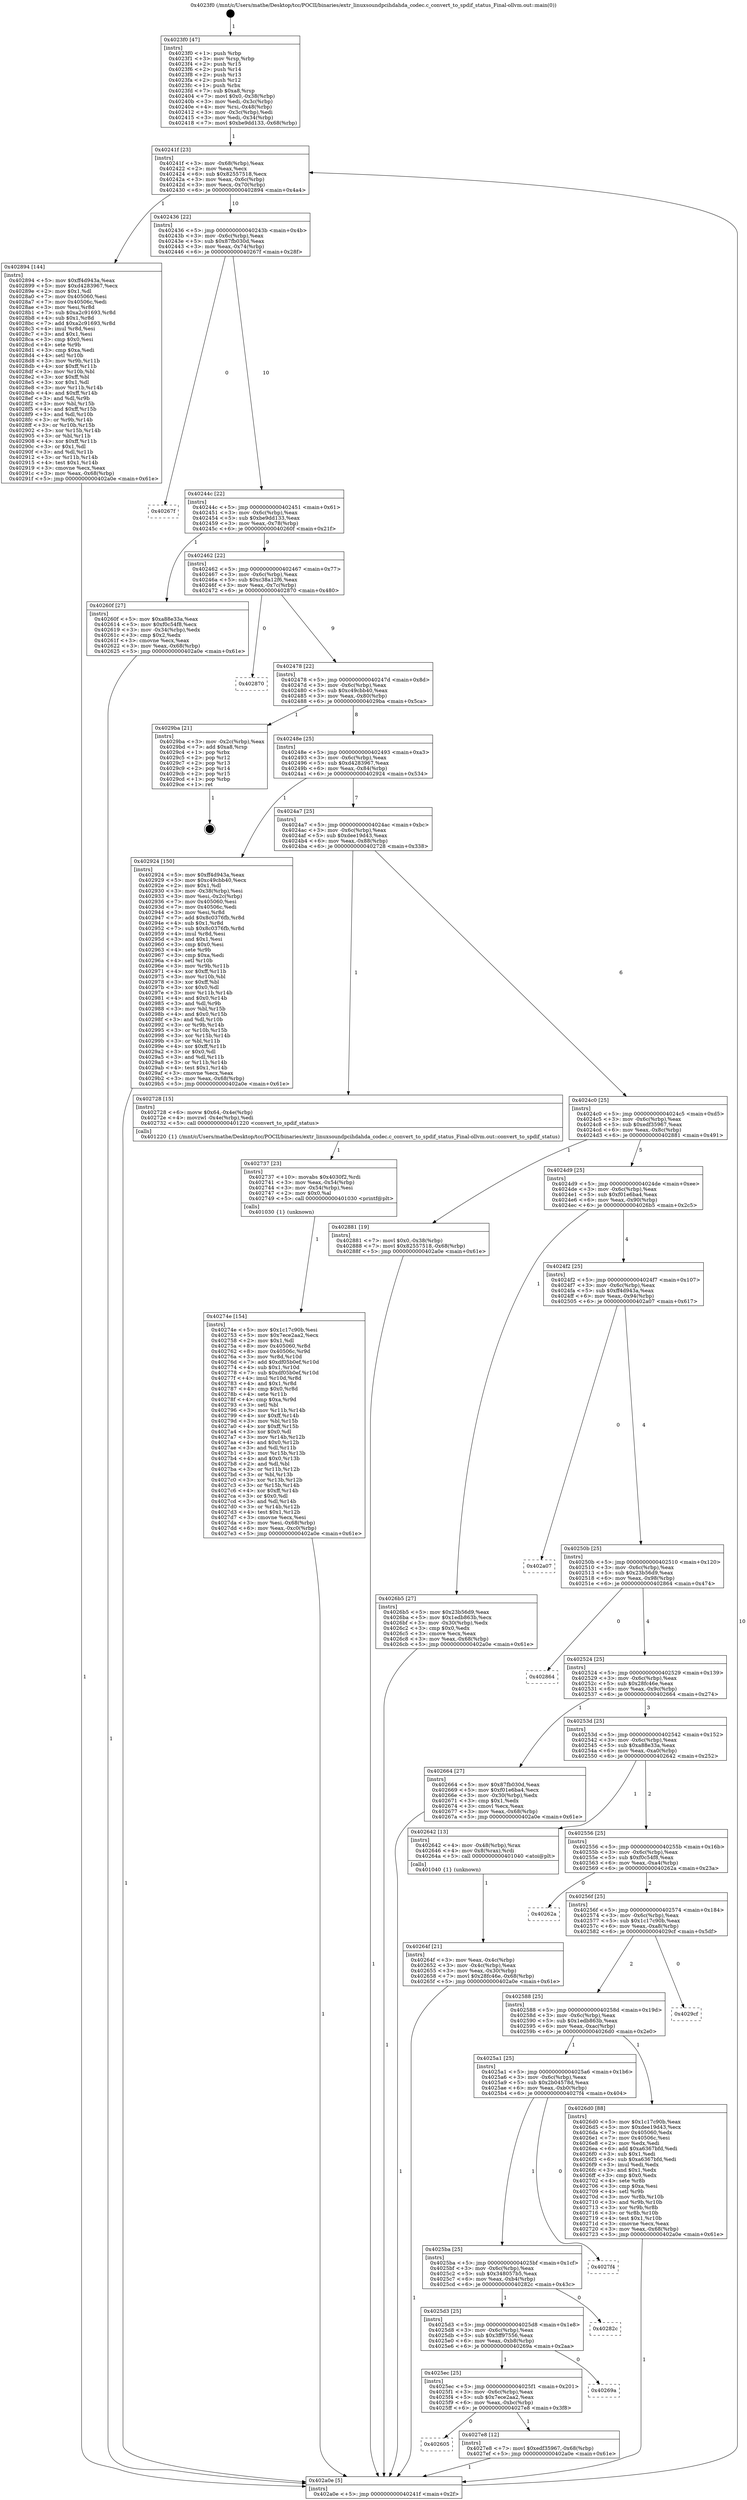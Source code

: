 digraph "0x4023f0" {
  label = "0x4023f0 (/mnt/c/Users/mathe/Desktop/tcc/POCII/binaries/extr_linuxsoundpcihdahda_codec.c_convert_to_spdif_status_Final-ollvm.out::main(0))"
  labelloc = "t"
  node[shape=record]

  Entry [label="",width=0.3,height=0.3,shape=circle,fillcolor=black,style=filled]
  "0x40241f" [label="{
     0x40241f [23]\l
     | [instrs]\l
     &nbsp;&nbsp;0x40241f \<+3\>: mov -0x68(%rbp),%eax\l
     &nbsp;&nbsp;0x402422 \<+2\>: mov %eax,%ecx\l
     &nbsp;&nbsp;0x402424 \<+6\>: sub $0x82557518,%ecx\l
     &nbsp;&nbsp;0x40242a \<+3\>: mov %eax,-0x6c(%rbp)\l
     &nbsp;&nbsp;0x40242d \<+3\>: mov %ecx,-0x70(%rbp)\l
     &nbsp;&nbsp;0x402430 \<+6\>: je 0000000000402894 \<main+0x4a4\>\l
  }"]
  "0x402894" [label="{
     0x402894 [144]\l
     | [instrs]\l
     &nbsp;&nbsp;0x402894 \<+5\>: mov $0xff4d943a,%eax\l
     &nbsp;&nbsp;0x402899 \<+5\>: mov $0xd4283967,%ecx\l
     &nbsp;&nbsp;0x40289e \<+2\>: mov $0x1,%dl\l
     &nbsp;&nbsp;0x4028a0 \<+7\>: mov 0x405060,%esi\l
     &nbsp;&nbsp;0x4028a7 \<+7\>: mov 0x40506c,%edi\l
     &nbsp;&nbsp;0x4028ae \<+3\>: mov %esi,%r8d\l
     &nbsp;&nbsp;0x4028b1 \<+7\>: sub $0xa2c91693,%r8d\l
     &nbsp;&nbsp;0x4028b8 \<+4\>: sub $0x1,%r8d\l
     &nbsp;&nbsp;0x4028bc \<+7\>: add $0xa2c91693,%r8d\l
     &nbsp;&nbsp;0x4028c3 \<+4\>: imul %r8d,%esi\l
     &nbsp;&nbsp;0x4028c7 \<+3\>: and $0x1,%esi\l
     &nbsp;&nbsp;0x4028ca \<+3\>: cmp $0x0,%esi\l
     &nbsp;&nbsp;0x4028cd \<+4\>: sete %r9b\l
     &nbsp;&nbsp;0x4028d1 \<+3\>: cmp $0xa,%edi\l
     &nbsp;&nbsp;0x4028d4 \<+4\>: setl %r10b\l
     &nbsp;&nbsp;0x4028d8 \<+3\>: mov %r9b,%r11b\l
     &nbsp;&nbsp;0x4028db \<+4\>: xor $0xff,%r11b\l
     &nbsp;&nbsp;0x4028df \<+3\>: mov %r10b,%bl\l
     &nbsp;&nbsp;0x4028e2 \<+3\>: xor $0xff,%bl\l
     &nbsp;&nbsp;0x4028e5 \<+3\>: xor $0x1,%dl\l
     &nbsp;&nbsp;0x4028e8 \<+3\>: mov %r11b,%r14b\l
     &nbsp;&nbsp;0x4028eb \<+4\>: and $0xff,%r14b\l
     &nbsp;&nbsp;0x4028ef \<+3\>: and %dl,%r9b\l
     &nbsp;&nbsp;0x4028f2 \<+3\>: mov %bl,%r15b\l
     &nbsp;&nbsp;0x4028f5 \<+4\>: and $0xff,%r15b\l
     &nbsp;&nbsp;0x4028f9 \<+3\>: and %dl,%r10b\l
     &nbsp;&nbsp;0x4028fc \<+3\>: or %r9b,%r14b\l
     &nbsp;&nbsp;0x4028ff \<+3\>: or %r10b,%r15b\l
     &nbsp;&nbsp;0x402902 \<+3\>: xor %r15b,%r14b\l
     &nbsp;&nbsp;0x402905 \<+3\>: or %bl,%r11b\l
     &nbsp;&nbsp;0x402908 \<+4\>: xor $0xff,%r11b\l
     &nbsp;&nbsp;0x40290c \<+3\>: or $0x1,%dl\l
     &nbsp;&nbsp;0x40290f \<+3\>: and %dl,%r11b\l
     &nbsp;&nbsp;0x402912 \<+3\>: or %r11b,%r14b\l
     &nbsp;&nbsp;0x402915 \<+4\>: test $0x1,%r14b\l
     &nbsp;&nbsp;0x402919 \<+3\>: cmovne %ecx,%eax\l
     &nbsp;&nbsp;0x40291c \<+3\>: mov %eax,-0x68(%rbp)\l
     &nbsp;&nbsp;0x40291f \<+5\>: jmp 0000000000402a0e \<main+0x61e\>\l
  }"]
  "0x402436" [label="{
     0x402436 [22]\l
     | [instrs]\l
     &nbsp;&nbsp;0x402436 \<+5\>: jmp 000000000040243b \<main+0x4b\>\l
     &nbsp;&nbsp;0x40243b \<+3\>: mov -0x6c(%rbp),%eax\l
     &nbsp;&nbsp;0x40243e \<+5\>: sub $0x87fb030d,%eax\l
     &nbsp;&nbsp;0x402443 \<+3\>: mov %eax,-0x74(%rbp)\l
     &nbsp;&nbsp;0x402446 \<+6\>: je 000000000040267f \<main+0x28f\>\l
  }"]
  Exit [label="",width=0.3,height=0.3,shape=circle,fillcolor=black,style=filled,peripheries=2]
  "0x40267f" [label="{
     0x40267f\l
  }", style=dashed]
  "0x40244c" [label="{
     0x40244c [22]\l
     | [instrs]\l
     &nbsp;&nbsp;0x40244c \<+5\>: jmp 0000000000402451 \<main+0x61\>\l
     &nbsp;&nbsp;0x402451 \<+3\>: mov -0x6c(%rbp),%eax\l
     &nbsp;&nbsp;0x402454 \<+5\>: sub $0xbe9dd133,%eax\l
     &nbsp;&nbsp;0x402459 \<+3\>: mov %eax,-0x78(%rbp)\l
     &nbsp;&nbsp;0x40245c \<+6\>: je 000000000040260f \<main+0x21f\>\l
  }"]
  "0x402605" [label="{
     0x402605\l
  }", style=dashed]
  "0x40260f" [label="{
     0x40260f [27]\l
     | [instrs]\l
     &nbsp;&nbsp;0x40260f \<+5\>: mov $0xa88e33a,%eax\l
     &nbsp;&nbsp;0x402614 \<+5\>: mov $0xf0c54f8,%ecx\l
     &nbsp;&nbsp;0x402619 \<+3\>: mov -0x34(%rbp),%edx\l
     &nbsp;&nbsp;0x40261c \<+3\>: cmp $0x2,%edx\l
     &nbsp;&nbsp;0x40261f \<+3\>: cmovne %ecx,%eax\l
     &nbsp;&nbsp;0x402622 \<+3\>: mov %eax,-0x68(%rbp)\l
     &nbsp;&nbsp;0x402625 \<+5\>: jmp 0000000000402a0e \<main+0x61e\>\l
  }"]
  "0x402462" [label="{
     0x402462 [22]\l
     | [instrs]\l
     &nbsp;&nbsp;0x402462 \<+5\>: jmp 0000000000402467 \<main+0x77\>\l
     &nbsp;&nbsp;0x402467 \<+3\>: mov -0x6c(%rbp),%eax\l
     &nbsp;&nbsp;0x40246a \<+5\>: sub $0xc38a12f6,%eax\l
     &nbsp;&nbsp;0x40246f \<+3\>: mov %eax,-0x7c(%rbp)\l
     &nbsp;&nbsp;0x402472 \<+6\>: je 0000000000402870 \<main+0x480\>\l
  }"]
  "0x402a0e" [label="{
     0x402a0e [5]\l
     | [instrs]\l
     &nbsp;&nbsp;0x402a0e \<+5\>: jmp 000000000040241f \<main+0x2f\>\l
  }"]
  "0x4023f0" [label="{
     0x4023f0 [47]\l
     | [instrs]\l
     &nbsp;&nbsp;0x4023f0 \<+1\>: push %rbp\l
     &nbsp;&nbsp;0x4023f1 \<+3\>: mov %rsp,%rbp\l
     &nbsp;&nbsp;0x4023f4 \<+2\>: push %r15\l
     &nbsp;&nbsp;0x4023f6 \<+2\>: push %r14\l
     &nbsp;&nbsp;0x4023f8 \<+2\>: push %r13\l
     &nbsp;&nbsp;0x4023fa \<+2\>: push %r12\l
     &nbsp;&nbsp;0x4023fc \<+1\>: push %rbx\l
     &nbsp;&nbsp;0x4023fd \<+7\>: sub $0xa8,%rsp\l
     &nbsp;&nbsp;0x402404 \<+7\>: movl $0x0,-0x38(%rbp)\l
     &nbsp;&nbsp;0x40240b \<+3\>: mov %edi,-0x3c(%rbp)\l
     &nbsp;&nbsp;0x40240e \<+4\>: mov %rsi,-0x48(%rbp)\l
     &nbsp;&nbsp;0x402412 \<+3\>: mov -0x3c(%rbp),%edi\l
     &nbsp;&nbsp;0x402415 \<+3\>: mov %edi,-0x34(%rbp)\l
     &nbsp;&nbsp;0x402418 \<+7\>: movl $0xbe9dd133,-0x68(%rbp)\l
  }"]
  "0x4027e8" [label="{
     0x4027e8 [12]\l
     | [instrs]\l
     &nbsp;&nbsp;0x4027e8 \<+7\>: movl $0xedf35967,-0x68(%rbp)\l
     &nbsp;&nbsp;0x4027ef \<+5\>: jmp 0000000000402a0e \<main+0x61e\>\l
  }"]
  "0x402870" [label="{
     0x402870\l
  }", style=dashed]
  "0x402478" [label="{
     0x402478 [22]\l
     | [instrs]\l
     &nbsp;&nbsp;0x402478 \<+5\>: jmp 000000000040247d \<main+0x8d\>\l
     &nbsp;&nbsp;0x40247d \<+3\>: mov -0x6c(%rbp),%eax\l
     &nbsp;&nbsp;0x402480 \<+5\>: sub $0xc49cbb40,%eax\l
     &nbsp;&nbsp;0x402485 \<+3\>: mov %eax,-0x80(%rbp)\l
     &nbsp;&nbsp;0x402488 \<+6\>: je 00000000004029ba \<main+0x5ca\>\l
  }"]
  "0x4025ec" [label="{
     0x4025ec [25]\l
     | [instrs]\l
     &nbsp;&nbsp;0x4025ec \<+5\>: jmp 00000000004025f1 \<main+0x201\>\l
     &nbsp;&nbsp;0x4025f1 \<+3\>: mov -0x6c(%rbp),%eax\l
     &nbsp;&nbsp;0x4025f4 \<+5\>: sub $0x7ece2aa2,%eax\l
     &nbsp;&nbsp;0x4025f9 \<+6\>: mov %eax,-0xbc(%rbp)\l
     &nbsp;&nbsp;0x4025ff \<+6\>: je 00000000004027e8 \<main+0x3f8\>\l
  }"]
  "0x4029ba" [label="{
     0x4029ba [21]\l
     | [instrs]\l
     &nbsp;&nbsp;0x4029ba \<+3\>: mov -0x2c(%rbp),%eax\l
     &nbsp;&nbsp;0x4029bd \<+7\>: add $0xa8,%rsp\l
     &nbsp;&nbsp;0x4029c4 \<+1\>: pop %rbx\l
     &nbsp;&nbsp;0x4029c5 \<+2\>: pop %r12\l
     &nbsp;&nbsp;0x4029c7 \<+2\>: pop %r13\l
     &nbsp;&nbsp;0x4029c9 \<+2\>: pop %r14\l
     &nbsp;&nbsp;0x4029cb \<+2\>: pop %r15\l
     &nbsp;&nbsp;0x4029cd \<+1\>: pop %rbp\l
     &nbsp;&nbsp;0x4029ce \<+1\>: ret\l
  }"]
  "0x40248e" [label="{
     0x40248e [25]\l
     | [instrs]\l
     &nbsp;&nbsp;0x40248e \<+5\>: jmp 0000000000402493 \<main+0xa3\>\l
     &nbsp;&nbsp;0x402493 \<+3\>: mov -0x6c(%rbp),%eax\l
     &nbsp;&nbsp;0x402496 \<+5\>: sub $0xd4283967,%eax\l
     &nbsp;&nbsp;0x40249b \<+6\>: mov %eax,-0x84(%rbp)\l
     &nbsp;&nbsp;0x4024a1 \<+6\>: je 0000000000402924 \<main+0x534\>\l
  }"]
  "0x40269a" [label="{
     0x40269a\l
  }", style=dashed]
  "0x402924" [label="{
     0x402924 [150]\l
     | [instrs]\l
     &nbsp;&nbsp;0x402924 \<+5\>: mov $0xff4d943a,%eax\l
     &nbsp;&nbsp;0x402929 \<+5\>: mov $0xc49cbb40,%ecx\l
     &nbsp;&nbsp;0x40292e \<+2\>: mov $0x1,%dl\l
     &nbsp;&nbsp;0x402930 \<+3\>: mov -0x38(%rbp),%esi\l
     &nbsp;&nbsp;0x402933 \<+3\>: mov %esi,-0x2c(%rbp)\l
     &nbsp;&nbsp;0x402936 \<+7\>: mov 0x405060,%esi\l
     &nbsp;&nbsp;0x40293d \<+7\>: mov 0x40506c,%edi\l
     &nbsp;&nbsp;0x402944 \<+3\>: mov %esi,%r8d\l
     &nbsp;&nbsp;0x402947 \<+7\>: add $0x8c0376fb,%r8d\l
     &nbsp;&nbsp;0x40294e \<+4\>: sub $0x1,%r8d\l
     &nbsp;&nbsp;0x402952 \<+7\>: sub $0x8c0376fb,%r8d\l
     &nbsp;&nbsp;0x402959 \<+4\>: imul %r8d,%esi\l
     &nbsp;&nbsp;0x40295d \<+3\>: and $0x1,%esi\l
     &nbsp;&nbsp;0x402960 \<+3\>: cmp $0x0,%esi\l
     &nbsp;&nbsp;0x402963 \<+4\>: sete %r9b\l
     &nbsp;&nbsp;0x402967 \<+3\>: cmp $0xa,%edi\l
     &nbsp;&nbsp;0x40296a \<+4\>: setl %r10b\l
     &nbsp;&nbsp;0x40296e \<+3\>: mov %r9b,%r11b\l
     &nbsp;&nbsp;0x402971 \<+4\>: xor $0xff,%r11b\l
     &nbsp;&nbsp;0x402975 \<+3\>: mov %r10b,%bl\l
     &nbsp;&nbsp;0x402978 \<+3\>: xor $0xff,%bl\l
     &nbsp;&nbsp;0x40297b \<+3\>: xor $0x0,%dl\l
     &nbsp;&nbsp;0x40297e \<+3\>: mov %r11b,%r14b\l
     &nbsp;&nbsp;0x402981 \<+4\>: and $0x0,%r14b\l
     &nbsp;&nbsp;0x402985 \<+3\>: and %dl,%r9b\l
     &nbsp;&nbsp;0x402988 \<+3\>: mov %bl,%r15b\l
     &nbsp;&nbsp;0x40298b \<+4\>: and $0x0,%r15b\l
     &nbsp;&nbsp;0x40298f \<+3\>: and %dl,%r10b\l
     &nbsp;&nbsp;0x402992 \<+3\>: or %r9b,%r14b\l
     &nbsp;&nbsp;0x402995 \<+3\>: or %r10b,%r15b\l
     &nbsp;&nbsp;0x402998 \<+3\>: xor %r15b,%r14b\l
     &nbsp;&nbsp;0x40299b \<+3\>: or %bl,%r11b\l
     &nbsp;&nbsp;0x40299e \<+4\>: xor $0xff,%r11b\l
     &nbsp;&nbsp;0x4029a2 \<+3\>: or $0x0,%dl\l
     &nbsp;&nbsp;0x4029a5 \<+3\>: and %dl,%r11b\l
     &nbsp;&nbsp;0x4029a8 \<+3\>: or %r11b,%r14b\l
     &nbsp;&nbsp;0x4029ab \<+4\>: test $0x1,%r14b\l
     &nbsp;&nbsp;0x4029af \<+3\>: cmovne %ecx,%eax\l
     &nbsp;&nbsp;0x4029b2 \<+3\>: mov %eax,-0x68(%rbp)\l
     &nbsp;&nbsp;0x4029b5 \<+5\>: jmp 0000000000402a0e \<main+0x61e\>\l
  }"]
  "0x4024a7" [label="{
     0x4024a7 [25]\l
     | [instrs]\l
     &nbsp;&nbsp;0x4024a7 \<+5\>: jmp 00000000004024ac \<main+0xbc\>\l
     &nbsp;&nbsp;0x4024ac \<+3\>: mov -0x6c(%rbp),%eax\l
     &nbsp;&nbsp;0x4024af \<+5\>: sub $0xdee19d43,%eax\l
     &nbsp;&nbsp;0x4024b4 \<+6\>: mov %eax,-0x88(%rbp)\l
     &nbsp;&nbsp;0x4024ba \<+6\>: je 0000000000402728 \<main+0x338\>\l
  }"]
  "0x4025d3" [label="{
     0x4025d3 [25]\l
     | [instrs]\l
     &nbsp;&nbsp;0x4025d3 \<+5\>: jmp 00000000004025d8 \<main+0x1e8\>\l
     &nbsp;&nbsp;0x4025d8 \<+3\>: mov -0x6c(%rbp),%eax\l
     &nbsp;&nbsp;0x4025db \<+5\>: sub $0x3ff97556,%eax\l
     &nbsp;&nbsp;0x4025e0 \<+6\>: mov %eax,-0xb8(%rbp)\l
     &nbsp;&nbsp;0x4025e6 \<+6\>: je 000000000040269a \<main+0x2aa\>\l
  }"]
  "0x402728" [label="{
     0x402728 [15]\l
     | [instrs]\l
     &nbsp;&nbsp;0x402728 \<+6\>: movw $0x64,-0x4e(%rbp)\l
     &nbsp;&nbsp;0x40272e \<+4\>: movzwl -0x4e(%rbp),%edi\l
     &nbsp;&nbsp;0x402732 \<+5\>: call 0000000000401220 \<convert_to_spdif_status\>\l
     | [calls]\l
     &nbsp;&nbsp;0x401220 \{1\} (/mnt/c/Users/mathe/Desktop/tcc/POCII/binaries/extr_linuxsoundpcihdahda_codec.c_convert_to_spdif_status_Final-ollvm.out::convert_to_spdif_status)\l
  }"]
  "0x4024c0" [label="{
     0x4024c0 [25]\l
     | [instrs]\l
     &nbsp;&nbsp;0x4024c0 \<+5\>: jmp 00000000004024c5 \<main+0xd5\>\l
     &nbsp;&nbsp;0x4024c5 \<+3\>: mov -0x6c(%rbp),%eax\l
     &nbsp;&nbsp;0x4024c8 \<+5\>: sub $0xedf35967,%eax\l
     &nbsp;&nbsp;0x4024cd \<+6\>: mov %eax,-0x8c(%rbp)\l
     &nbsp;&nbsp;0x4024d3 \<+6\>: je 0000000000402881 \<main+0x491\>\l
  }"]
  "0x40282c" [label="{
     0x40282c\l
  }", style=dashed]
  "0x402881" [label="{
     0x402881 [19]\l
     | [instrs]\l
     &nbsp;&nbsp;0x402881 \<+7\>: movl $0x0,-0x38(%rbp)\l
     &nbsp;&nbsp;0x402888 \<+7\>: movl $0x82557518,-0x68(%rbp)\l
     &nbsp;&nbsp;0x40288f \<+5\>: jmp 0000000000402a0e \<main+0x61e\>\l
  }"]
  "0x4024d9" [label="{
     0x4024d9 [25]\l
     | [instrs]\l
     &nbsp;&nbsp;0x4024d9 \<+5\>: jmp 00000000004024de \<main+0xee\>\l
     &nbsp;&nbsp;0x4024de \<+3\>: mov -0x6c(%rbp),%eax\l
     &nbsp;&nbsp;0x4024e1 \<+5\>: sub $0xf01e6ba4,%eax\l
     &nbsp;&nbsp;0x4024e6 \<+6\>: mov %eax,-0x90(%rbp)\l
     &nbsp;&nbsp;0x4024ec \<+6\>: je 00000000004026b5 \<main+0x2c5\>\l
  }"]
  "0x4025ba" [label="{
     0x4025ba [25]\l
     | [instrs]\l
     &nbsp;&nbsp;0x4025ba \<+5\>: jmp 00000000004025bf \<main+0x1cf\>\l
     &nbsp;&nbsp;0x4025bf \<+3\>: mov -0x6c(%rbp),%eax\l
     &nbsp;&nbsp;0x4025c2 \<+5\>: sub $0x348057b5,%eax\l
     &nbsp;&nbsp;0x4025c7 \<+6\>: mov %eax,-0xb4(%rbp)\l
     &nbsp;&nbsp;0x4025cd \<+6\>: je 000000000040282c \<main+0x43c\>\l
  }"]
  "0x4026b5" [label="{
     0x4026b5 [27]\l
     | [instrs]\l
     &nbsp;&nbsp;0x4026b5 \<+5\>: mov $0x23b56d9,%eax\l
     &nbsp;&nbsp;0x4026ba \<+5\>: mov $0x1edb863b,%ecx\l
     &nbsp;&nbsp;0x4026bf \<+3\>: mov -0x30(%rbp),%edx\l
     &nbsp;&nbsp;0x4026c2 \<+3\>: cmp $0x0,%edx\l
     &nbsp;&nbsp;0x4026c5 \<+3\>: cmove %ecx,%eax\l
     &nbsp;&nbsp;0x4026c8 \<+3\>: mov %eax,-0x68(%rbp)\l
     &nbsp;&nbsp;0x4026cb \<+5\>: jmp 0000000000402a0e \<main+0x61e\>\l
  }"]
  "0x4024f2" [label="{
     0x4024f2 [25]\l
     | [instrs]\l
     &nbsp;&nbsp;0x4024f2 \<+5\>: jmp 00000000004024f7 \<main+0x107\>\l
     &nbsp;&nbsp;0x4024f7 \<+3\>: mov -0x6c(%rbp),%eax\l
     &nbsp;&nbsp;0x4024fa \<+5\>: sub $0xff4d943a,%eax\l
     &nbsp;&nbsp;0x4024ff \<+6\>: mov %eax,-0x94(%rbp)\l
     &nbsp;&nbsp;0x402505 \<+6\>: je 0000000000402a07 \<main+0x617\>\l
  }"]
  "0x4027f4" [label="{
     0x4027f4\l
  }", style=dashed]
  "0x402a07" [label="{
     0x402a07\l
  }", style=dashed]
  "0x40250b" [label="{
     0x40250b [25]\l
     | [instrs]\l
     &nbsp;&nbsp;0x40250b \<+5\>: jmp 0000000000402510 \<main+0x120\>\l
     &nbsp;&nbsp;0x402510 \<+3\>: mov -0x6c(%rbp),%eax\l
     &nbsp;&nbsp;0x402513 \<+5\>: sub $0x23b56d9,%eax\l
     &nbsp;&nbsp;0x402518 \<+6\>: mov %eax,-0x98(%rbp)\l
     &nbsp;&nbsp;0x40251e \<+6\>: je 0000000000402864 \<main+0x474\>\l
  }"]
  "0x40274e" [label="{
     0x40274e [154]\l
     | [instrs]\l
     &nbsp;&nbsp;0x40274e \<+5\>: mov $0x1c17c90b,%esi\l
     &nbsp;&nbsp;0x402753 \<+5\>: mov $0x7ece2aa2,%ecx\l
     &nbsp;&nbsp;0x402758 \<+2\>: mov $0x1,%dl\l
     &nbsp;&nbsp;0x40275a \<+8\>: mov 0x405060,%r8d\l
     &nbsp;&nbsp;0x402762 \<+8\>: mov 0x40506c,%r9d\l
     &nbsp;&nbsp;0x40276a \<+3\>: mov %r8d,%r10d\l
     &nbsp;&nbsp;0x40276d \<+7\>: add $0xdf05b0ef,%r10d\l
     &nbsp;&nbsp;0x402774 \<+4\>: sub $0x1,%r10d\l
     &nbsp;&nbsp;0x402778 \<+7\>: sub $0xdf05b0ef,%r10d\l
     &nbsp;&nbsp;0x40277f \<+4\>: imul %r10d,%r8d\l
     &nbsp;&nbsp;0x402783 \<+4\>: and $0x1,%r8d\l
     &nbsp;&nbsp;0x402787 \<+4\>: cmp $0x0,%r8d\l
     &nbsp;&nbsp;0x40278b \<+4\>: sete %r11b\l
     &nbsp;&nbsp;0x40278f \<+4\>: cmp $0xa,%r9d\l
     &nbsp;&nbsp;0x402793 \<+3\>: setl %bl\l
     &nbsp;&nbsp;0x402796 \<+3\>: mov %r11b,%r14b\l
     &nbsp;&nbsp;0x402799 \<+4\>: xor $0xff,%r14b\l
     &nbsp;&nbsp;0x40279d \<+3\>: mov %bl,%r15b\l
     &nbsp;&nbsp;0x4027a0 \<+4\>: xor $0xff,%r15b\l
     &nbsp;&nbsp;0x4027a4 \<+3\>: xor $0x0,%dl\l
     &nbsp;&nbsp;0x4027a7 \<+3\>: mov %r14b,%r12b\l
     &nbsp;&nbsp;0x4027aa \<+4\>: and $0x0,%r12b\l
     &nbsp;&nbsp;0x4027ae \<+3\>: and %dl,%r11b\l
     &nbsp;&nbsp;0x4027b1 \<+3\>: mov %r15b,%r13b\l
     &nbsp;&nbsp;0x4027b4 \<+4\>: and $0x0,%r13b\l
     &nbsp;&nbsp;0x4027b8 \<+2\>: and %dl,%bl\l
     &nbsp;&nbsp;0x4027ba \<+3\>: or %r11b,%r12b\l
     &nbsp;&nbsp;0x4027bd \<+3\>: or %bl,%r13b\l
     &nbsp;&nbsp;0x4027c0 \<+3\>: xor %r13b,%r12b\l
     &nbsp;&nbsp;0x4027c3 \<+3\>: or %r15b,%r14b\l
     &nbsp;&nbsp;0x4027c6 \<+4\>: xor $0xff,%r14b\l
     &nbsp;&nbsp;0x4027ca \<+3\>: or $0x0,%dl\l
     &nbsp;&nbsp;0x4027cd \<+3\>: and %dl,%r14b\l
     &nbsp;&nbsp;0x4027d0 \<+3\>: or %r14b,%r12b\l
     &nbsp;&nbsp;0x4027d3 \<+4\>: test $0x1,%r12b\l
     &nbsp;&nbsp;0x4027d7 \<+3\>: cmovne %ecx,%esi\l
     &nbsp;&nbsp;0x4027da \<+3\>: mov %esi,-0x68(%rbp)\l
     &nbsp;&nbsp;0x4027dd \<+6\>: mov %eax,-0xc0(%rbp)\l
     &nbsp;&nbsp;0x4027e3 \<+5\>: jmp 0000000000402a0e \<main+0x61e\>\l
  }"]
  "0x402864" [label="{
     0x402864\l
  }", style=dashed]
  "0x402524" [label="{
     0x402524 [25]\l
     | [instrs]\l
     &nbsp;&nbsp;0x402524 \<+5\>: jmp 0000000000402529 \<main+0x139\>\l
     &nbsp;&nbsp;0x402529 \<+3\>: mov -0x6c(%rbp),%eax\l
     &nbsp;&nbsp;0x40252c \<+5\>: sub $0x28fc46e,%eax\l
     &nbsp;&nbsp;0x402531 \<+6\>: mov %eax,-0x9c(%rbp)\l
     &nbsp;&nbsp;0x402537 \<+6\>: je 0000000000402664 \<main+0x274\>\l
  }"]
  "0x402737" [label="{
     0x402737 [23]\l
     | [instrs]\l
     &nbsp;&nbsp;0x402737 \<+10\>: movabs $0x4030f2,%rdi\l
     &nbsp;&nbsp;0x402741 \<+3\>: mov %eax,-0x54(%rbp)\l
     &nbsp;&nbsp;0x402744 \<+3\>: mov -0x54(%rbp),%esi\l
     &nbsp;&nbsp;0x402747 \<+2\>: mov $0x0,%al\l
     &nbsp;&nbsp;0x402749 \<+5\>: call 0000000000401030 \<printf@plt\>\l
     | [calls]\l
     &nbsp;&nbsp;0x401030 \{1\} (unknown)\l
  }"]
  "0x402664" [label="{
     0x402664 [27]\l
     | [instrs]\l
     &nbsp;&nbsp;0x402664 \<+5\>: mov $0x87fb030d,%eax\l
     &nbsp;&nbsp;0x402669 \<+5\>: mov $0xf01e6ba4,%ecx\l
     &nbsp;&nbsp;0x40266e \<+3\>: mov -0x30(%rbp),%edx\l
     &nbsp;&nbsp;0x402671 \<+3\>: cmp $0x1,%edx\l
     &nbsp;&nbsp;0x402674 \<+3\>: cmovl %ecx,%eax\l
     &nbsp;&nbsp;0x402677 \<+3\>: mov %eax,-0x68(%rbp)\l
     &nbsp;&nbsp;0x40267a \<+5\>: jmp 0000000000402a0e \<main+0x61e\>\l
  }"]
  "0x40253d" [label="{
     0x40253d [25]\l
     | [instrs]\l
     &nbsp;&nbsp;0x40253d \<+5\>: jmp 0000000000402542 \<main+0x152\>\l
     &nbsp;&nbsp;0x402542 \<+3\>: mov -0x6c(%rbp),%eax\l
     &nbsp;&nbsp;0x402545 \<+5\>: sub $0xa88e33a,%eax\l
     &nbsp;&nbsp;0x40254a \<+6\>: mov %eax,-0xa0(%rbp)\l
     &nbsp;&nbsp;0x402550 \<+6\>: je 0000000000402642 \<main+0x252\>\l
  }"]
  "0x4025a1" [label="{
     0x4025a1 [25]\l
     | [instrs]\l
     &nbsp;&nbsp;0x4025a1 \<+5\>: jmp 00000000004025a6 \<main+0x1b6\>\l
     &nbsp;&nbsp;0x4025a6 \<+3\>: mov -0x6c(%rbp),%eax\l
     &nbsp;&nbsp;0x4025a9 \<+5\>: sub $0x2b04578d,%eax\l
     &nbsp;&nbsp;0x4025ae \<+6\>: mov %eax,-0xb0(%rbp)\l
     &nbsp;&nbsp;0x4025b4 \<+6\>: je 00000000004027f4 \<main+0x404\>\l
  }"]
  "0x402642" [label="{
     0x402642 [13]\l
     | [instrs]\l
     &nbsp;&nbsp;0x402642 \<+4\>: mov -0x48(%rbp),%rax\l
     &nbsp;&nbsp;0x402646 \<+4\>: mov 0x8(%rax),%rdi\l
     &nbsp;&nbsp;0x40264a \<+5\>: call 0000000000401040 \<atoi@plt\>\l
     | [calls]\l
     &nbsp;&nbsp;0x401040 \{1\} (unknown)\l
  }"]
  "0x402556" [label="{
     0x402556 [25]\l
     | [instrs]\l
     &nbsp;&nbsp;0x402556 \<+5\>: jmp 000000000040255b \<main+0x16b\>\l
     &nbsp;&nbsp;0x40255b \<+3\>: mov -0x6c(%rbp),%eax\l
     &nbsp;&nbsp;0x40255e \<+5\>: sub $0xf0c54f8,%eax\l
     &nbsp;&nbsp;0x402563 \<+6\>: mov %eax,-0xa4(%rbp)\l
     &nbsp;&nbsp;0x402569 \<+6\>: je 000000000040262a \<main+0x23a\>\l
  }"]
  "0x40264f" [label="{
     0x40264f [21]\l
     | [instrs]\l
     &nbsp;&nbsp;0x40264f \<+3\>: mov %eax,-0x4c(%rbp)\l
     &nbsp;&nbsp;0x402652 \<+3\>: mov -0x4c(%rbp),%eax\l
     &nbsp;&nbsp;0x402655 \<+3\>: mov %eax,-0x30(%rbp)\l
     &nbsp;&nbsp;0x402658 \<+7\>: movl $0x28fc46e,-0x68(%rbp)\l
     &nbsp;&nbsp;0x40265f \<+5\>: jmp 0000000000402a0e \<main+0x61e\>\l
  }"]
  "0x4026d0" [label="{
     0x4026d0 [88]\l
     | [instrs]\l
     &nbsp;&nbsp;0x4026d0 \<+5\>: mov $0x1c17c90b,%eax\l
     &nbsp;&nbsp;0x4026d5 \<+5\>: mov $0xdee19d43,%ecx\l
     &nbsp;&nbsp;0x4026da \<+7\>: mov 0x405060,%edx\l
     &nbsp;&nbsp;0x4026e1 \<+7\>: mov 0x40506c,%esi\l
     &nbsp;&nbsp;0x4026e8 \<+2\>: mov %edx,%edi\l
     &nbsp;&nbsp;0x4026ea \<+6\>: add $0xa6367bfd,%edi\l
     &nbsp;&nbsp;0x4026f0 \<+3\>: sub $0x1,%edi\l
     &nbsp;&nbsp;0x4026f3 \<+6\>: sub $0xa6367bfd,%edi\l
     &nbsp;&nbsp;0x4026f9 \<+3\>: imul %edi,%edx\l
     &nbsp;&nbsp;0x4026fc \<+3\>: and $0x1,%edx\l
     &nbsp;&nbsp;0x4026ff \<+3\>: cmp $0x0,%edx\l
     &nbsp;&nbsp;0x402702 \<+4\>: sete %r8b\l
     &nbsp;&nbsp;0x402706 \<+3\>: cmp $0xa,%esi\l
     &nbsp;&nbsp;0x402709 \<+4\>: setl %r9b\l
     &nbsp;&nbsp;0x40270d \<+3\>: mov %r8b,%r10b\l
     &nbsp;&nbsp;0x402710 \<+3\>: and %r9b,%r10b\l
     &nbsp;&nbsp;0x402713 \<+3\>: xor %r9b,%r8b\l
     &nbsp;&nbsp;0x402716 \<+3\>: or %r8b,%r10b\l
     &nbsp;&nbsp;0x402719 \<+4\>: test $0x1,%r10b\l
     &nbsp;&nbsp;0x40271d \<+3\>: cmovne %ecx,%eax\l
     &nbsp;&nbsp;0x402720 \<+3\>: mov %eax,-0x68(%rbp)\l
     &nbsp;&nbsp;0x402723 \<+5\>: jmp 0000000000402a0e \<main+0x61e\>\l
  }"]
  "0x40262a" [label="{
     0x40262a\l
  }", style=dashed]
  "0x40256f" [label="{
     0x40256f [25]\l
     | [instrs]\l
     &nbsp;&nbsp;0x40256f \<+5\>: jmp 0000000000402574 \<main+0x184\>\l
     &nbsp;&nbsp;0x402574 \<+3\>: mov -0x6c(%rbp),%eax\l
     &nbsp;&nbsp;0x402577 \<+5\>: sub $0x1c17c90b,%eax\l
     &nbsp;&nbsp;0x40257c \<+6\>: mov %eax,-0xa8(%rbp)\l
     &nbsp;&nbsp;0x402582 \<+6\>: je 00000000004029cf \<main+0x5df\>\l
  }"]
  "0x402588" [label="{
     0x402588 [25]\l
     | [instrs]\l
     &nbsp;&nbsp;0x402588 \<+5\>: jmp 000000000040258d \<main+0x19d\>\l
     &nbsp;&nbsp;0x40258d \<+3\>: mov -0x6c(%rbp),%eax\l
     &nbsp;&nbsp;0x402590 \<+5\>: sub $0x1edb863b,%eax\l
     &nbsp;&nbsp;0x402595 \<+6\>: mov %eax,-0xac(%rbp)\l
     &nbsp;&nbsp;0x40259b \<+6\>: je 00000000004026d0 \<main+0x2e0\>\l
  }"]
  "0x4029cf" [label="{
     0x4029cf\l
  }", style=dashed]
  Entry -> "0x4023f0" [label=" 1"]
  "0x40241f" -> "0x402894" [label=" 1"]
  "0x40241f" -> "0x402436" [label=" 10"]
  "0x4029ba" -> Exit [label=" 1"]
  "0x402436" -> "0x40267f" [label=" 0"]
  "0x402436" -> "0x40244c" [label=" 10"]
  "0x402924" -> "0x402a0e" [label=" 1"]
  "0x40244c" -> "0x40260f" [label=" 1"]
  "0x40244c" -> "0x402462" [label=" 9"]
  "0x40260f" -> "0x402a0e" [label=" 1"]
  "0x4023f0" -> "0x40241f" [label=" 1"]
  "0x402a0e" -> "0x40241f" [label=" 10"]
  "0x402894" -> "0x402a0e" [label=" 1"]
  "0x402462" -> "0x402870" [label=" 0"]
  "0x402462" -> "0x402478" [label=" 9"]
  "0x402881" -> "0x402a0e" [label=" 1"]
  "0x402478" -> "0x4029ba" [label=" 1"]
  "0x402478" -> "0x40248e" [label=" 8"]
  "0x4025ec" -> "0x402605" [label=" 0"]
  "0x40248e" -> "0x402924" [label=" 1"]
  "0x40248e" -> "0x4024a7" [label=" 7"]
  "0x4025ec" -> "0x4027e8" [label=" 1"]
  "0x4024a7" -> "0x402728" [label=" 1"]
  "0x4024a7" -> "0x4024c0" [label=" 6"]
  "0x4025d3" -> "0x4025ec" [label=" 1"]
  "0x4024c0" -> "0x402881" [label=" 1"]
  "0x4024c0" -> "0x4024d9" [label=" 5"]
  "0x4025d3" -> "0x40269a" [label=" 0"]
  "0x4024d9" -> "0x4026b5" [label=" 1"]
  "0x4024d9" -> "0x4024f2" [label=" 4"]
  "0x4025ba" -> "0x4025d3" [label=" 1"]
  "0x4024f2" -> "0x402a07" [label=" 0"]
  "0x4024f2" -> "0x40250b" [label=" 4"]
  "0x4025ba" -> "0x40282c" [label=" 0"]
  "0x40250b" -> "0x402864" [label=" 0"]
  "0x40250b" -> "0x402524" [label=" 4"]
  "0x4025a1" -> "0x4025ba" [label=" 1"]
  "0x402524" -> "0x402664" [label=" 1"]
  "0x402524" -> "0x40253d" [label=" 3"]
  "0x4025a1" -> "0x4027f4" [label=" 0"]
  "0x40253d" -> "0x402642" [label=" 1"]
  "0x40253d" -> "0x402556" [label=" 2"]
  "0x402642" -> "0x40264f" [label=" 1"]
  "0x40264f" -> "0x402a0e" [label=" 1"]
  "0x402664" -> "0x402a0e" [label=" 1"]
  "0x4026b5" -> "0x402a0e" [label=" 1"]
  "0x4027e8" -> "0x402a0e" [label=" 1"]
  "0x402556" -> "0x40262a" [label=" 0"]
  "0x402556" -> "0x40256f" [label=" 2"]
  "0x40274e" -> "0x402a0e" [label=" 1"]
  "0x40256f" -> "0x4029cf" [label=" 0"]
  "0x40256f" -> "0x402588" [label=" 2"]
  "0x402737" -> "0x40274e" [label=" 1"]
  "0x402588" -> "0x4026d0" [label=" 1"]
  "0x402588" -> "0x4025a1" [label=" 1"]
  "0x4026d0" -> "0x402a0e" [label=" 1"]
  "0x402728" -> "0x402737" [label=" 1"]
}
